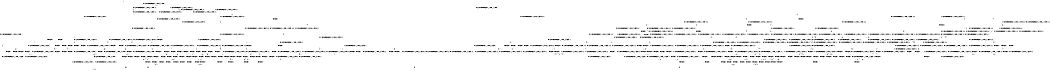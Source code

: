 digraph BCG {
size = "7, 10.5";
center = TRUE;
node [shape = circle];
0 [peripheries = 2];
0 -> 1 [label = "EX !0 !ATOMIC_EXCH_BRANCH (1, +1, TRUE, +0, 3, TRUE) !::"];
0 -> 2 [label = "EX !1 !ATOMIC_EXCH_BRANCH (1, +0, TRUE, +0, 1, TRUE) !::"];
0 -> 3 [label = "EX !2 !ATOMIC_EXCH_BRANCH (1, +1, TRUE, +0, 2, TRUE) !::"];
0 -> 4 [label = "EX !0 !ATOMIC_EXCH_BRANCH (1, +1, TRUE, +0, 3, TRUE) !::"];
2 -> 5 [label = "EX !1 !ATOMIC_EXCH_BRANCH (1, +0, TRUE, +0, 1, TRUE) !:0:1:"];
2 -> 6 [label = "EX !2 !ATOMIC_EXCH_BRANCH (1, +1, TRUE, +0, 2, TRUE) !:0:1:"];
2 -> 7 [label = "EX !0 !ATOMIC_EXCH_BRANCH (1, +1, TRUE, +0, 3, TRUE) !:0:1:"];
2 -> 8 [label = "EX !1 !ATOMIC_EXCH_BRANCH (1, +0, TRUE, +0, 1, TRUE) !:0:1:"];
3 -> 9 [label = "EX !0 !ATOMIC_EXCH_BRANCH (1, +1, TRUE, +0, 3, FALSE) !:0:1:2:"];
3 -> 10 [label = "TERMINATE !2"];
3 -> 11 [label = "EX !1 !ATOMIC_EXCH_BRANCH (1, +0, TRUE, +0, 1, FALSE) !:0:1:2:"];
3 -> 12 [label = "EX !0 !ATOMIC_EXCH_BRANCH (1, +1, TRUE, +0, 3, FALSE) !:0:1:2:"];
4 -> 13 [label = "TERMINATE !0"];
4 -> 14 [label = "TERMINATE !0"];
4 -> 15 [label = "EX !1 !ATOMIC_EXCH_BRANCH (1, +0, TRUE, +0, 1, FALSE) !:0:"];
4 -> 16 [label = "EX !2 !ATOMIC_EXCH_BRANCH (1, +1, TRUE, +0, 2, FALSE) !:0:"];
5 -> 17 [label = "EX !0 !ATOMIC_EXCH_BRANCH (1, +1, TRUE, +0, 3, TRUE) !:0:1:"];
6 -> 18 [label = "EX !1 !ATOMIC_EXCH_BRANCH (1, +0, TRUE, +0, 1, FALSE) !:0:1:2:"];
6 -> 19 [label = "TERMINATE !2"];
6 -> 20 [label = "EX !0 !ATOMIC_EXCH_BRANCH (1, +1, TRUE, +0, 3, FALSE) !:0:1:2:"];
6 -> 11 [label = "EX !1 !ATOMIC_EXCH_BRANCH (1, +0, TRUE, +0, 1, FALSE) !:0:1:2:"];
7 -> 21 [label = "EX !1 !ATOMIC_EXCH_BRANCH (1, +0, TRUE, +0, 1, FALSE) !:0:1:"];
7 -> 22 [label = "TERMINATE !0"];
7 -> 23 [label = "EX !2 !ATOMIC_EXCH_BRANCH (1, +1, TRUE, +0, 2, FALSE) !:0:1:"];
7 -> 24 [label = "EX !1 !ATOMIC_EXCH_BRANCH (1, +0, TRUE, +0, 1, FALSE) !:0:1:"];
8 -> 17 [label = "EX !0 !ATOMIC_EXCH_BRANCH (1, +1, TRUE, +0, 3, TRUE) !:0:1:"];
8 -> 6 [label = "EX !2 !ATOMIC_EXCH_BRANCH (1, +1, TRUE, +0, 2, TRUE) !:0:1:"];
8 -> 7 [label = "EX !0 !ATOMIC_EXCH_BRANCH (1, +1, TRUE, +0, 3, TRUE) !:0:1:"];
8 -> 8 [label = "EX !1 !ATOMIC_EXCH_BRANCH (1, +0, TRUE, +0, 1, TRUE) !:0:1:"];
9 -> 25 [label = "EX !0 !ATOMIC_EXCH_BRANCH (1, +0, TRUE, +1, 1, TRUE) !:0:1:2:"];
10 -> 26 [label = "EX !0 !ATOMIC_EXCH_BRANCH (1, +1, TRUE, +0, 3, FALSE) !:0:1:"];
10 -> 27 [label = "EX !1 !ATOMIC_EXCH_BRANCH (1, +0, TRUE, +0, 1, FALSE) !:0:1:"];
10 -> 28 [label = "EX !0 !ATOMIC_EXCH_BRANCH (1, +1, TRUE, +0, 3, FALSE) !:0:1:"];
11 -> 29 [label = "EX !0 !ATOMIC_EXCH_BRANCH (1, +1, TRUE, +0, 3, TRUE) !:0:1:2:"];
11 -> 30 [label = "TERMINATE !1"];
11 -> 31 [label = "TERMINATE !2"];
11 -> 32 [label = "EX !0 !ATOMIC_EXCH_BRANCH (1, +1, TRUE, +0, 3, TRUE) !:0:1:2:"];
12 -> 25 [label = "EX !0 !ATOMIC_EXCH_BRANCH (1, +0, TRUE, +1, 1, TRUE) !:0:1:2:"];
12 -> 33 [label = "TERMINATE !2"];
12 -> 34 [label = "EX !1 !ATOMIC_EXCH_BRANCH (1, +0, TRUE, +0, 1, FALSE) !:0:1:2:"];
12 -> 35 [label = "EX !0 !ATOMIC_EXCH_BRANCH (1, +0, TRUE, +1, 1, TRUE) !:0:1:2:"];
13 -> 1 [label = "EX !2 !ATOMIC_EXCH_BRANCH (1, +1, TRUE, +0, 2, FALSE) !::"];
14 -> 1 [label = "EX !2 !ATOMIC_EXCH_BRANCH (1, +1, TRUE, +0, 2, FALSE) !::"];
14 -> 36 [label = "EX !1 !ATOMIC_EXCH_BRANCH (1, +0, TRUE, +0, 1, FALSE) !::"];
14 -> 37 [label = "EX !2 !ATOMIC_EXCH_BRANCH (1, +1, TRUE, +0, 2, FALSE) !::"];
15 -> 38 [label = "TERMINATE !0"];
15 -> 39 [label = "TERMINATE !1"];
15 -> 40 [label = "TERMINATE !0"];
15 -> 41 [label = "EX !2 !ATOMIC_EXCH_BRANCH (1, +1, TRUE, +0, 2, TRUE) !:0:1:"];
16 -> 42 [label = "EX !1 !ATOMIC_EXCH_BRANCH (1, +0, TRUE, +0, 1, FALSE) !:0:1:2:"];
16 -> 43 [label = "TERMINATE !2"];
16 -> 44 [label = "TERMINATE !0"];
16 -> 45 [label = "EX !1 !ATOMIC_EXCH_BRANCH (1, +0, TRUE, +0, 1, FALSE) !:0:1:2:"];
17 -> 21 [label = "EX !1 !ATOMIC_EXCH_BRANCH (1, +0, TRUE, +0, 1, FALSE) !:0:1:"];
18 -> 29 [label = "EX !0 !ATOMIC_EXCH_BRANCH (1, +1, TRUE, +0, 3, TRUE) !:0:1:2:"];
19 -> 46 [label = "EX !1 !ATOMIC_EXCH_BRANCH (1, +0, TRUE, +0, 1, FALSE) !:0:1:"];
19 -> 47 [label = "EX !0 !ATOMIC_EXCH_BRANCH (1, +1, TRUE, +0, 3, FALSE) !:0:1:"];
19 -> 27 [label = "EX !1 !ATOMIC_EXCH_BRANCH (1, +0, TRUE, +0, 1, FALSE) !:0:1:"];
20 -> 48 [label = "EX !0 !ATOMIC_EXCH_BRANCH (1, +0, TRUE, +1, 1, TRUE) !:0:1:2:"];
20 -> 49 [label = "TERMINATE !2"];
20 -> 34 [label = "EX !1 !ATOMIC_EXCH_BRANCH (1, +0, TRUE, +0, 1, FALSE) !:0:1:2:"];
20 -> 50 [label = "EX !0 !ATOMIC_EXCH_BRANCH (1, +0, TRUE, +1, 1, TRUE) !:0:1:2:"];
21 -> 38 [label = "TERMINATE !0"];
22 -> 51 [label = "EX !1 !ATOMIC_EXCH_BRANCH (1, +0, TRUE, +0, 1, FALSE) !:1:"];
22 -> 52 [label = "EX !2 !ATOMIC_EXCH_BRANCH (1, +1, TRUE, +0, 2, FALSE) !:1:"];
22 -> 53 [label = "EX !1 !ATOMIC_EXCH_BRANCH (1, +0, TRUE, +0, 1, FALSE) !:1:"];
23 -> 42 [label = "EX !1 !ATOMIC_EXCH_BRANCH (1, +0, TRUE, +0, 1, FALSE) !:0:1:2:"];
23 -> 54 [label = "TERMINATE !2"];
23 -> 55 [label = "TERMINATE !0"];
23 -> 45 [label = "EX !1 !ATOMIC_EXCH_BRANCH (1, +0, TRUE, +0, 1, FALSE) !:0:1:2:"];
24 -> 38 [label = "TERMINATE !0"];
24 -> 39 [label = "TERMINATE !1"];
24 -> 40 [label = "TERMINATE !0"];
24 -> 41 [label = "EX !2 !ATOMIC_EXCH_BRANCH (1, +1, TRUE, +0, 2, TRUE) !:0:1:"];
25 -> 56 [label = "EX !0 !ATOMIC_EXCH_BRANCH (1, +1, TRUE, +0, 3, TRUE) !:0:1:2:"];
26 -> 57 [label = "EX !0 !ATOMIC_EXCH_BRANCH (1, +0, TRUE, +1, 1, TRUE) !:0:1:"];
27 -> 58 [label = "EX !0 !ATOMIC_EXCH_BRANCH (1, +1, TRUE, +0, 3, TRUE) !:0:1:"];
27 -> 59 [label = "TERMINATE !1"];
27 -> 60 [label = "EX !0 !ATOMIC_EXCH_BRANCH (1, +1, TRUE, +0, 3, TRUE) !:0:1:"];
28 -> 57 [label = "EX !0 !ATOMIC_EXCH_BRANCH (1, +0, TRUE, +1, 1, TRUE) !:0:1:"];
28 -> 61 [label = "EX !1 !ATOMIC_EXCH_BRANCH (1, +0, TRUE, +0, 1, FALSE) !:0:1:"];
28 -> 62 [label = "EX !0 !ATOMIC_EXCH_BRANCH (1, +0, TRUE, +1, 1, TRUE) !:0:1:"];
29 -> 63 [label = "TERMINATE !0"];
30 -> 64 [label = "EX !0 !ATOMIC_EXCH_BRANCH (1, +1, TRUE, +0, 3, TRUE) !:0:2:"];
30 -> 59 [label = "TERMINATE !2"];
30 -> 65 [label = "EX !0 !ATOMIC_EXCH_BRANCH (1, +1, TRUE, +0, 3, TRUE) !:0:2:"];
31 -> 58 [label = "EX !0 !ATOMIC_EXCH_BRANCH (1, +1, TRUE, +0, 3, TRUE) !:0:1:"];
31 -> 59 [label = "TERMINATE !1"];
31 -> 60 [label = "EX !0 !ATOMIC_EXCH_BRANCH (1, +1, TRUE, +0, 3, TRUE) !:0:1:"];
32 -> 63 [label = "TERMINATE !0"];
32 -> 66 [label = "TERMINATE !1"];
32 -> 67 [label = "TERMINATE !2"];
32 -> 68 [label = "TERMINATE !0"];
33 -> 57 [label = "EX !0 !ATOMIC_EXCH_BRANCH (1, +0, TRUE, +1, 1, TRUE) !:0:1:"];
33 -> 61 [label = "EX !1 !ATOMIC_EXCH_BRANCH (1, +0, TRUE, +0, 1, FALSE) !:0:1:"];
33 -> 62 [label = "EX !0 !ATOMIC_EXCH_BRANCH (1, +0, TRUE, +1, 1, TRUE) !:0:1:"];
34 -> 69 [label = "EX !0 !ATOMIC_EXCH_BRANCH (1, +0, TRUE, +1, 1, FALSE) !:0:1:2:"];
34 -> 70 [label = "TERMINATE !1"];
34 -> 71 [label = "TERMINATE !2"];
34 -> 72 [label = "EX !0 !ATOMIC_EXCH_BRANCH (1, +0, TRUE, +1, 1, FALSE) !:0:1:2:"];
35 -> 56 [label = "EX !0 !ATOMIC_EXCH_BRANCH (1, +1, TRUE, +0, 3, TRUE) !:0:1:2:"];
35 -> 73 [label = "TERMINATE !2"];
35 -> 74 [label = "EX !1 !ATOMIC_EXCH_BRANCH (1, +0, TRUE, +0, 1, TRUE) !:0:1:2:"];
35 -> 75 [label = "EX !0 !ATOMIC_EXCH_BRANCH (1, +1, TRUE, +0, 3, TRUE) !:0:1:2:"];
36 -> 76 [label = "TERMINATE !1"];
36 -> 77 [label = "TERMINATE !1"];
36 -> 78 [label = "EX !2 !ATOMIC_EXCH_BRANCH (1, +1, TRUE, +0, 2, TRUE) !:1:"];
37 -> 79 [label = "EX !1 !ATOMIC_EXCH_BRANCH (1, +0, TRUE, +0, 1, FALSE) !:1:2:"];
37 -> 80 [label = "TERMINATE !2"];
37 -> 81 [label = "EX !1 !ATOMIC_EXCH_BRANCH (1, +0, TRUE, +0, 1, FALSE) !:1:2:"];
38 -> 76 [label = "TERMINATE !1"];
39 -> 76 [label = "TERMINATE !0"];
39 -> 77 [label = "TERMINATE !0"];
39 -> 82 [label = "EX !2 !ATOMIC_EXCH_BRANCH (1, +1, TRUE, +0, 2, TRUE) !:0:"];
40 -> 76 [label = "TERMINATE !1"];
40 -> 77 [label = "TERMINATE !1"];
40 -> 78 [label = "EX !2 !ATOMIC_EXCH_BRANCH (1, +1, TRUE, +0, 2, TRUE) !:1:"];
41 -> 63 [label = "TERMINATE !0"];
41 -> 66 [label = "TERMINATE !1"];
41 -> 67 [label = "TERMINATE !2"];
41 -> 68 [label = "TERMINATE !0"];
42 -> 83 [label = "TERMINATE !0"];
43 -> 84 [label = "EX !1 !ATOMIC_EXCH_BRANCH (1, +0, TRUE, +0, 1, FALSE) !:0:1:"];
43 -> 80 [label = "TERMINATE !0"];
43 -> 85 [label = "EX !1 !ATOMIC_EXCH_BRANCH (1, +0, TRUE, +0, 1, FALSE) !:0:1:"];
44 -> 79 [label = "EX !1 !ATOMIC_EXCH_BRANCH (1, +0, TRUE, +0, 1, FALSE) !:1:2:"];
44 -> 80 [label = "TERMINATE !2"];
44 -> 81 [label = "EX !1 !ATOMIC_EXCH_BRANCH (1, +0, TRUE, +0, 1, FALSE) !:1:2:"];
45 -> 83 [label = "TERMINATE !0"];
45 -> 86 [label = "TERMINATE !1"];
45 -> 87 [label = "TERMINATE !2"];
45 -> 88 [label = "TERMINATE !0"];
46 -> 58 [label = "EX !0 !ATOMIC_EXCH_BRANCH (1, +1, TRUE, +0, 3, TRUE) !:0:1:"];
47 -> 89 [label = "EX !0 !ATOMIC_EXCH_BRANCH (1, +0, TRUE, +1, 1, TRUE) !:0:1:"];
47 -> 61 [label = "EX !1 !ATOMIC_EXCH_BRANCH (1, +0, TRUE, +0, 1, FALSE) !:0:1:"];
47 -> 90 [label = "EX !0 !ATOMIC_EXCH_BRANCH (1, +0, TRUE, +1, 1, TRUE) !:0:1:"];
48 -> 91 [label = "EX !0 !ATOMIC_EXCH_BRANCH (1, +1, TRUE, +0, 3, TRUE) !:0:1:2:"];
49 -> 89 [label = "EX !0 !ATOMIC_EXCH_BRANCH (1, +0, TRUE, +1, 1, TRUE) !:0:1:"];
49 -> 61 [label = "EX !1 !ATOMIC_EXCH_BRANCH (1, +0, TRUE, +0, 1, FALSE) !:0:1:"];
49 -> 90 [label = "EX !0 !ATOMIC_EXCH_BRANCH (1, +0, TRUE, +1, 1, TRUE) !:0:1:"];
50 -> 91 [label = "EX !0 !ATOMIC_EXCH_BRANCH (1, +1, TRUE, +0, 3, TRUE) !:0:1:2:"];
50 -> 92 [label = "TERMINATE !2"];
50 -> 74 [label = "EX !1 !ATOMIC_EXCH_BRANCH (1, +0, TRUE, +0, 1, TRUE) !:0:1:2:"];
50 -> 93 [label = "EX !0 !ATOMIC_EXCH_BRANCH (1, +1, TRUE, +0, 3, TRUE) !:0:1:2:"];
51 -> 76 [label = "TERMINATE !1"];
52 -> 79 [label = "EX !1 !ATOMIC_EXCH_BRANCH (1, +0, TRUE, +0, 1, FALSE) !:1:2:"];
52 -> 94 [label = "TERMINATE !2"];
52 -> 81 [label = "EX !1 !ATOMIC_EXCH_BRANCH (1, +0, TRUE, +0, 1, FALSE) !:1:2:"];
53 -> 76 [label = "TERMINATE !1"];
53 -> 77 [label = "TERMINATE !1"];
53 -> 78 [label = "EX !2 !ATOMIC_EXCH_BRANCH (1, +1, TRUE, +0, 2, TRUE) !:1:"];
54 -> 84 [label = "EX !1 !ATOMIC_EXCH_BRANCH (1, +0, TRUE, +0, 1, FALSE) !:0:1:"];
54 -> 94 [label = "TERMINATE !0"];
54 -> 85 [label = "EX !1 !ATOMIC_EXCH_BRANCH (1, +0, TRUE, +0, 1, FALSE) !:0:1:"];
55 -> 79 [label = "EX !1 !ATOMIC_EXCH_BRANCH (1, +0, TRUE, +0, 1, FALSE) !:1:2:"];
55 -> 94 [label = "TERMINATE !2"];
55 -> 81 [label = "EX !1 !ATOMIC_EXCH_BRANCH (1, +0, TRUE, +0, 1, FALSE) !:1:2:"];
56 -> 42 [label = "EX !1 !ATOMIC_EXCH_BRANCH (1, +0, TRUE, +0, 1, FALSE) !:0:1:2:"];
57 -> 95 [label = "EX !0 !ATOMIC_EXCH_BRANCH (1, +1, TRUE, +0, 3, TRUE) !:0:1:"];
58 -> 96 [label = "TERMINATE !0"];
59 -> 97 [label = "EX !0 !ATOMIC_EXCH_BRANCH (1, +1, TRUE, +0, 3, TRUE) !:0:"];
59 -> 98 [label = "EX !0 !ATOMIC_EXCH_BRANCH (1, +1, TRUE, +0, 3, TRUE) !:0:"];
60 -> 96 [label = "TERMINATE !0"];
60 -> 99 [label = "TERMINATE !1"];
60 -> 100 [label = "TERMINATE !0"];
61 -> 101 [label = "EX !0 !ATOMIC_EXCH_BRANCH (1, +0, TRUE, +1, 1, FALSE) !:0:1:"];
61 -> 102 [label = "TERMINATE !1"];
61 -> 103 [label = "EX !0 !ATOMIC_EXCH_BRANCH (1, +0, TRUE, +1, 1, FALSE) !:0:1:"];
62 -> 95 [label = "EX !0 !ATOMIC_EXCH_BRANCH (1, +1, TRUE, +0, 3, TRUE) !:0:1:"];
62 -> 104 [label = "EX !1 !ATOMIC_EXCH_BRANCH (1, +0, TRUE, +0, 1, TRUE) !:0:1:"];
62 -> 105 [label = "EX !0 !ATOMIC_EXCH_BRANCH (1, +1, TRUE, +0, 3, TRUE) !:0:1:"];
63 -> 96 [label = "TERMINATE !2"];
64 -> 106 [label = "TERMINATE !0"];
65 -> 106 [label = "TERMINATE !0"];
65 -> 99 [label = "TERMINATE !2"];
65 -> 107 [label = "TERMINATE !0"];
66 -> 106 [label = "TERMINATE !0"];
66 -> 99 [label = "TERMINATE !2"];
66 -> 107 [label = "TERMINATE !0"];
67 -> 96 [label = "TERMINATE !0"];
67 -> 99 [label = "TERMINATE !1"];
67 -> 100 [label = "TERMINATE !0"];
68 -> 96 [label = "TERMINATE !2"];
68 -> 107 [label = "TERMINATE !1"];
68 -> 100 [label = "TERMINATE !2"];
69 -> 83 [label = "TERMINATE !0"];
70 -> 108 [label = "EX !0 !ATOMIC_EXCH_BRANCH (1, +0, TRUE, +1, 1, FALSE) !:0:2:"];
70 -> 102 [label = "TERMINATE !2"];
70 -> 109 [label = "EX !0 !ATOMIC_EXCH_BRANCH (1, +0, TRUE, +1, 1, FALSE) !:0:2:"];
71 -> 101 [label = "EX !0 !ATOMIC_EXCH_BRANCH (1, +0, TRUE, +1, 1, FALSE) !:0:1:"];
71 -> 102 [label = "TERMINATE !1"];
71 -> 103 [label = "EX !0 !ATOMIC_EXCH_BRANCH (1, +0, TRUE, +1, 1, FALSE) !:0:1:"];
72 -> 83 [label = "TERMINATE !0"];
72 -> 86 [label = "TERMINATE !1"];
72 -> 87 [label = "TERMINATE !2"];
72 -> 88 [label = "TERMINATE !0"];
73 -> 95 [label = "EX !0 !ATOMIC_EXCH_BRANCH (1, +1, TRUE, +0, 3, TRUE) !:0:1:"];
73 -> 104 [label = "EX !1 !ATOMIC_EXCH_BRANCH (1, +0, TRUE, +0, 1, TRUE) !:0:1:"];
73 -> 105 [label = "EX !0 !ATOMIC_EXCH_BRANCH (1, +1, TRUE, +0, 3, TRUE) !:0:1:"];
74 -> 91 [label = "EX !0 !ATOMIC_EXCH_BRANCH (1, +1, TRUE, +0, 3, TRUE) !:0:1:2:"];
74 -> 92 [label = "TERMINATE !2"];
74 -> 74 [label = "EX !1 !ATOMIC_EXCH_BRANCH (1, +0, TRUE, +0, 1, TRUE) !:0:1:2:"];
74 -> 93 [label = "EX !0 !ATOMIC_EXCH_BRANCH (1, +1, TRUE, +0, 3, TRUE) !:0:1:2:"];
75 -> 42 [label = "EX !1 !ATOMIC_EXCH_BRANCH (1, +0, TRUE, +0, 1, FALSE) !:0:1:2:"];
75 -> 43 [label = "TERMINATE !2"];
75 -> 44 [label = "TERMINATE !0"];
75 -> 45 [label = "EX !1 !ATOMIC_EXCH_BRANCH (1, +0, TRUE, +0, 1, FALSE) !:0:1:2:"];
76 -> 1 [label = "EX !2 !ATOMIC_EXCH_BRANCH (1, +1, TRUE, +0, 2, TRUE) !::"];
77 -> 1 [label = "EX !2 !ATOMIC_EXCH_BRANCH (1, +1, TRUE, +0, 2, TRUE) !::"];
77 -> 110 [label = "EX !2 !ATOMIC_EXCH_BRANCH (1, +1, TRUE, +0, 2, TRUE) !::"];
78 -> 96 [label = "TERMINATE !2"];
78 -> 107 [label = "TERMINATE !1"];
78 -> 100 [label = "TERMINATE !2"];
79 -> 111 [label = "TERMINATE !2"];
80 -> 112 [label = "EX !1 !ATOMIC_EXCH_BRANCH (1, +0, TRUE, +0, 1, FALSE) !:1:"];
80 -> 113 [label = "EX !1 !ATOMIC_EXCH_BRANCH (1, +0, TRUE, +0, 1, FALSE) !:1:"];
81 -> 111 [label = "TERMINATE !2"];
81 -> 114 [label = "TERMINATE !1"];
81 -> 115 [label = "TERMINATE !2"];
82 -> 106 [label = "TERMINATE !0"];
82 -> 99 [label = "TERMINATE !2"];
82 -> 107 [label = "TERMINATE !0"];
83 -> 111 [label = "TERMINATE !2"];
84 -> 111 [label = "TERMINATE !0"];
85 -> 111 [label = "TERMINATE !0"];
85 -> 116 [label = "TERMINATE !1"];
85 -> 115 [label = "TERMINATE !0"];
86 -> 117 [label = "TERMINATE !0"];
86 -> 116 [label = "TERMINATE !2"];
86 -> 114 [label = "TERMINATE !0"];
87 -> 111 [label = "TERMINATE !0"];
87 -> 116 [label = "TERMINATE !1"];
87 -> 115 [label = "TERMINATE !0"];
88 -> 111 [label = "TERMINATE !2"];
88 -> 114 [label = "TERMINATE !1"];
88 -> 115 [label = "TERMINATE !2"];
89 -> 118 [label = "EX !0 !ATOMIC_EXCH_BRANCH (1, +1, TRUE, +0, 3, TRUE) !:0:1:"];
90 -> 118 [label = "EX !0 !ATOMIC_EXCH_BRANCH (1, +1, TRUE, +0, 3, TRUE) !:0:1:"];
90 -> 104 [label = "EX !1 !ATOMIC_EXCH_BRANCH (1, +0, TRUE, +0, 1, TRUE) !:0:1:"];
90 -> 119 [label = "EX !0 !ATOMIC_EXCH_BRANCH (1, +1, TRUE, +0, 3, TRUE) !:0:1:"];
91 -> 42 [label = "EX !1 !ATOMIC_EXCH_BRANCH (1, +0, TRUE, +0, 1, FALSE) !:0:1:2:"];
92 -> 118 [label = "EX !0 !ATOMIC_EXCH_BRANCH (1, +1, TRUE, +0, 3, TRUE) !:0:1:"];
92 -> 104 [label = "EX !1 !ATOMIC_EXCH_BRANCH (1, +0, TRUE, +0, 1, TRUE) !:0:1:"];
92 -> 119 [label = "EX !0 !ATOMIC_EXCH_BRANCH (1, +1, TRUE, +0, 3, TRUE) !:0:1:"];
93 -> 42 [label = "EX !1 !ATOMIC_EXCH_BRANCH (1, +0, TRUE, +0, 1, FALSE) !:0:1:2:"];
93 -> 54 [label = "TERMINATE !2"];
93 -> 55 [label = "TERMINATE !0"];
93 -> 45 [label = "EX !1 !ATOMIC_EXCH_BRANCH (1, +0, TRUE, +0, 1, FALSE) !:0:1:2:"];
94 -> 112 [label = "EX !1 !ATOMIC_EXCH_BRANCH (1, +0, TRUE, +0, 1, FALSE) !:1:"];
94 -> 113 [label = "EX !1 !ATOMIC_EXCH_BRANCH (1, +0, TRUE, +0, 1, FALSE) !:1:"];
95 -> 84 [label = "EX !1 !ATOMIC_EXCH_BRANCH (1, +0, TRUE, +0, 1, FALSE) !:0:1:"];
96 -> 120 [label = "TERMINATE !1"];
97 -> 120 [label = "TERMINATE !0"];
98 -> 120 [label = "TERMINATE !0"];
98 -> 121 [label = "TERMINATE !0"];
99 -> 120 [label = "TERMINATE !0"];
99 -> 121 [label = "TERMINATE !0"];
100 -> 120 [label = "TERMINATE !1"];
100 -> 121 [label = "TERMINATE !1"];
101 -> 111 [label = "TERMINATE !0"];
102 -> 122 [label = "EX !0 !ATOMIC_EXCH_BRANCH (1, +0, TRUE, +1, 1, FALSE) !:0:"];
102 -> 123 [label = "EX !0 !ATOMIC_EXCH_BRANCH (1, +0, TRUE, +1, 1, FALSE) !:0:"];
103 -> 111 [label = "TERMINATE !0"];
103 -> 116 [label = "TERMINATE !1"];
103 -> 115 [label = "TERMINATE !0"];
104 -> 118 [label = "EX !0 !ATOMIC_EXCH_BRANCH (1, +1, TRUE, +0, 3, TRUE) !:0:1:"];
104 -> 104 [label = "EX !1 !ATOMIC_EXCH_BRANCH (1, +0, TRUE, +0, 1, TRUE) !:0:1:"];
104 -> 119 [label = "EX !0 !ATOMIC_EXCH_BRANCH (1, +1, TRUE, +0, 3, TRUE) !:0:1:"];
105 -> 84 [label = "EX !1 !ATOMIC_EXCH_BRANCH (1, +0, TRUE, +0, 1, FALSE) !:0:1:"];
105 -> 80 [label = "TERMINATE !0"];
105 -> 85 [label = "EX !1 !ATOMIC_EXCH_BRANCH (1, +0, TRUE, +0, 1, FALSE) !:0:1:"];
106 -> 120 [label = "TERMINATE !2"];
107 -> 120 [label = "TERMINATE !2"];
107 -> 121 [label = "TERMINATE !2"];
108 -> 117 [label = "TERMINATE !0"];
109 -> 117 [label = "TERMINATE !0"];
109 -> 116 [label = "TERMINATE !2"];
109 -> 114 [label = "TERMINATE !0"];
110 -> 120 [label = "TERMINATE !2"];
110 -> 121 [label = "TERMINATE !2"];
111 -> 124 [label = "TERMINATE !1"];
112 -> 124 [label = "TERMINATE !1"];
113 -> 124 [label = "TERMINATE !1"];
113 -> 125 [label = "TERMINATE !1"];
114 -> 124 [label = "TERMINATE !2"];
114 -> 125 [label = "TERMINATE !2"];
115 -> 124 [label = "TERMINATE !1"];
115 -> 125 [label = "TERMINATE !1"];
116 -> 124 [label = "TERMINATE !0"];
116 -> 125 [label = "TERMINATE !0"];
117 -> 124 [label = "TERMINATE !2"];
118 -> 84 [label = "EX !1 !ATOMIC_EXCH_BRANCH (1, +0, TRUE, +0, 1, FALSE) !:0:1:"];
119 -> 84 [label = "EX !1 !ATOMIC_EXCH_BRANCH (1, +0, TRUE, +0, 1, FALSE) !:0:1:"];
119 -> 94 [label = "TERMINATE !0"];
119 -> 85 [label = "EX !1 !ATOMIC_EXCH_BRANCH (1, +0, TRUE, +0, 1, FALSE) !:0:1:"];
120 -> 1 [label = "exit"];
121 -> 1 [label = "exit"];
122 -> 124 [label = "TERMINATE !0"];
123 -> 124 [label = "TERMINATE !0"];
123 -> 125 [label = "TERMINATE !0"];
124 -> 1 [label = "exit"];
125 -> 1 [label = "exit"];
}
